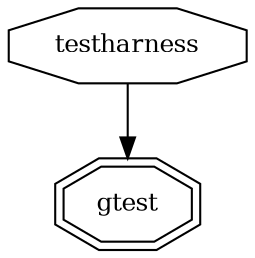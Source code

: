 digraph "testharness" {
node [
  fontsize = "12"
];
    "node97" [ label = "testharness", shape = octagon ];
    "node75" [ label = "gtest", shape = doubleoctagon ];
    "node97" -> "node75"  // testharness -> gtest
}
